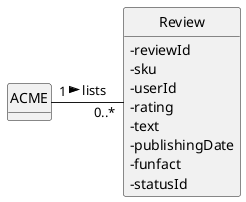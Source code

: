 @startuml
'https://plantuml.com/class-diagram
skinparam classAttributeIconSize 0
hide circle
hide methods

class ACME {
}

class Review {
     - reviewId
     - sku
     - userId
     - rating
     - text
     - publishingDate
     - funfact
     - statusId
}

ACME "1" -right-- "0..*" Review:  lists >


@enduml